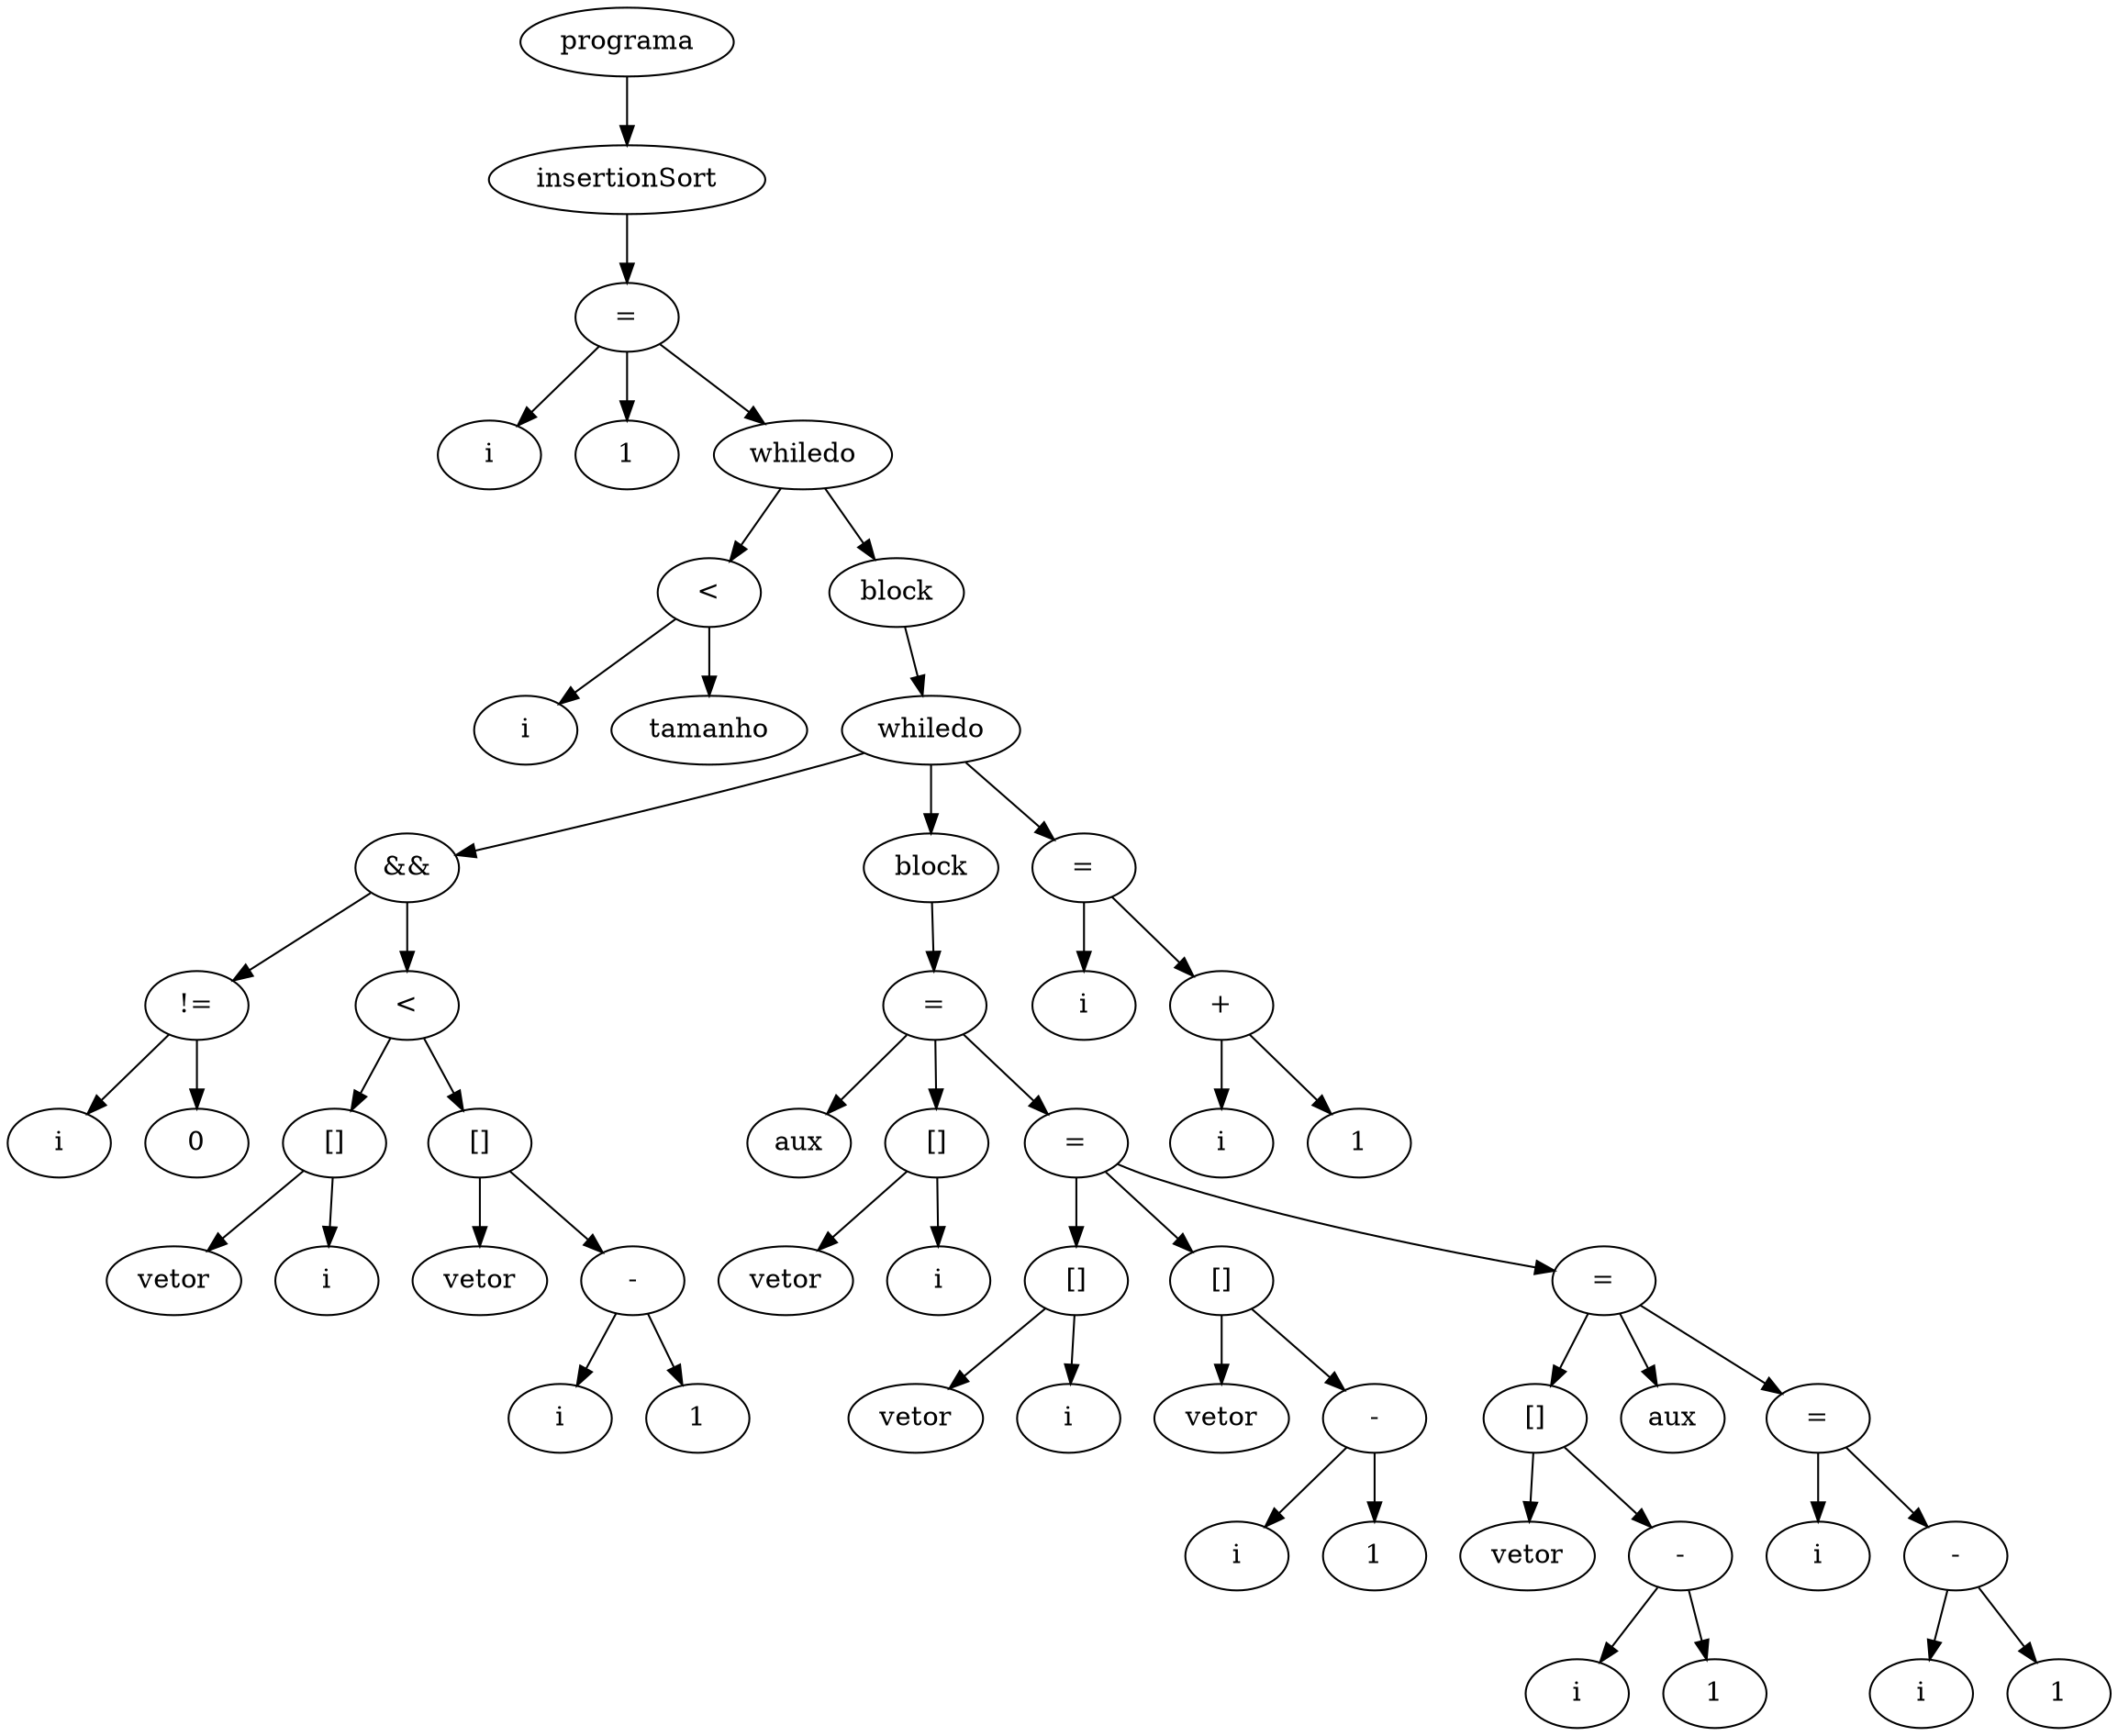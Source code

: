 digraph G {
node_0x12de520 [label="programa"]
node_0x12de4d0 [label="insertionSort"]
node_0x12dd730 [label="="]
node_0x12dd090 [label="i"]
node_0x12dd730 -> node_0x12dd090
node_0x12dd640 [label="1"]
node_0x12dd730 -> node_0x12dd640
node_0x12de480 [label="whiledo"]
node_0x12dd7e0 [label="<"]
node_0x12dd780 [label="i"]
node_0x12dd7e0 -> node_0x12dd780
node_0x12dd7b0 [label="tamanho"]
node_0x12dd7e0 -> node_0x12dd7b0
node_0x12de480 -> node_0x12dd7e0
node_0x12de430 [label="block"]
node_0x12de2b0 [label="whiledo"]
node_0x12ddbd0 [label="&&"]
node_0x12dd950 [label="!="]
node_0x12dd830 [label="i"]
node_0x12dd950 -> node_0x12dd830
node_0x12dd860 [label="0"]
node_0x12dd950 -> node_0x12dd860
node_0x12ddbd0 -> node_0x12dd950
node_0x12ddb80 [label="<"]
node_0x12dda00 [label="[]"]
node_0x12dd9a0 [label="vetor"]
node_0x12dda00 -> node_0x12dd9a0
node_0x12dd9d0 [label="i"]
node_0x12dda00 -> node_0x12dd9d0
node_0x12ddb80 -> node_0x12dda00
node_0x12ddb30 [label="[]"]
node_0x12dda50 [label="vetor"]
node_0x12ddb30 -> node_0x12dda50
node_0x12ddae0 [label="-"]
node_0x12dda80 [label="i"]
node_0x12ddae0 -> node_0x12dda80
node_0x12ddab0 [label="1"]
node_0x12ddae0 -> node_0x12ddab0
node_0x12ddb30 -> node_0x12ddae0
node_0x12ddb80 -> node_0x12ddb30
node_0x12ddbd0 -> node_0x12ddb80
node_0x12de2b0 -> node_0x12ddbd0
node_0x12de260 [label="block"]
node_0x12ddd00 [label="="]
node_0x12ddc20 [label="aux"]
node_0x12ddd00 -> node_0x12ddc20
node_0x12ddcb0 [label="[]"]
node_0x12ddc50 [label="vetor"]
node_0x12ddcb0 -> node_0x12ddc50
node_0x12ddc80 [label="i"]
node_0x12ddcb0 -> node_0x12ddc80
node_0x12ddd00 -> node_0x12ddcb0
node_0x12ddf30 [label="="]
node_0x12ddee0 [label="[]"]
node_0x12ddd50 [label="vetor"]
node_0x12ddee0 -> node_0x12ddd50
node_0x12ddd80 [label="i"]
node_0x12ddee0 -> node_0x12ddd80
node_0x12ddf30 -> node_0x12ddee0
node_0x12dde90 [label="[]"]
node_0x12dddb0 [label="vetor"]
node_0x12dde90 -> node_0x12dddb0
node_0x12dde40 [label="-"]
node_0x12ddde0 [label="i"]
node_0x12dde40 -> node_0x12ddde0
node_0x12dde10 [label="1"]
node_0x12dde40 -> node_0x12dde10
node_0x12dde90 -> node_0x12dde40
node_0x12ddf30 -> node_0x12dde90
node_0x12de0e0 [label="="]
node_0x12de090 [label="[]"]
node_0x12ddf80 [label="vetor"]
node_0x12de090 -> node_0x12ddf80
node_0x12de010 [label="-"]
node_0x12ddfb0 [label="i"]
node_0x12de010 -> node_0x12ddfb0
node_0x12ddfe0 [label="1"]
node_0x12de010 -> node_0x12ddfe0
node_0x12de090 -> node_0x12de010
node_0x12de0e0 -> node_0x12de090
node_0x12de060 [label="aux"]
node_0x12de0e0 -> node_0x12de060
node_0x12de210 [label="="]
node_0x12de130 [label="i"]
node_0x12de210 -> node_0x12de130
node_0x12de1c0 [label="-"]
node_0x12de160 [label="i"]
node_0x12de1c0 -> node_0x12de160
node_0x12de190 [label="1"]
node_0x12de1c0 -> node_0x12de190
node_0x12de210 -> node_0x12de1c0
node_0x12de0e0 -> node_0x12de210
node_0x12ddf30 -> node_0x12de0e0
node_0x12ddd00 -> node_0x12ddf30
node_0x12de260 -> node_0x12ddd00
node_0x12de2b0 -> node_0x12de260
node_0x12de3e0 [label="="]
node_0x12de300 [label="i"]
node_0x12de3e0 -> node_0x12de300
node_0x12de390 [label="+"]
node_0x12de330 [label="i"]
node_0x12de390 -> node_0x12de330
node_0x12de360 [label="1"]
node_0x12de390 -> node_0x12de360
node_0x12de3e0 -> node_0x12de390
node_0x12de2b0 -> node_0x12de3e0
node_0x12de430 -> node_0x12de2b0
node_0x12de480 -> node_0x12de430
node_0x12dd730 -> node_0x12de480
node_0x12de4d0 -> node_0x12dd730
node_0x12de520 -> node_0x12de4d0
}
